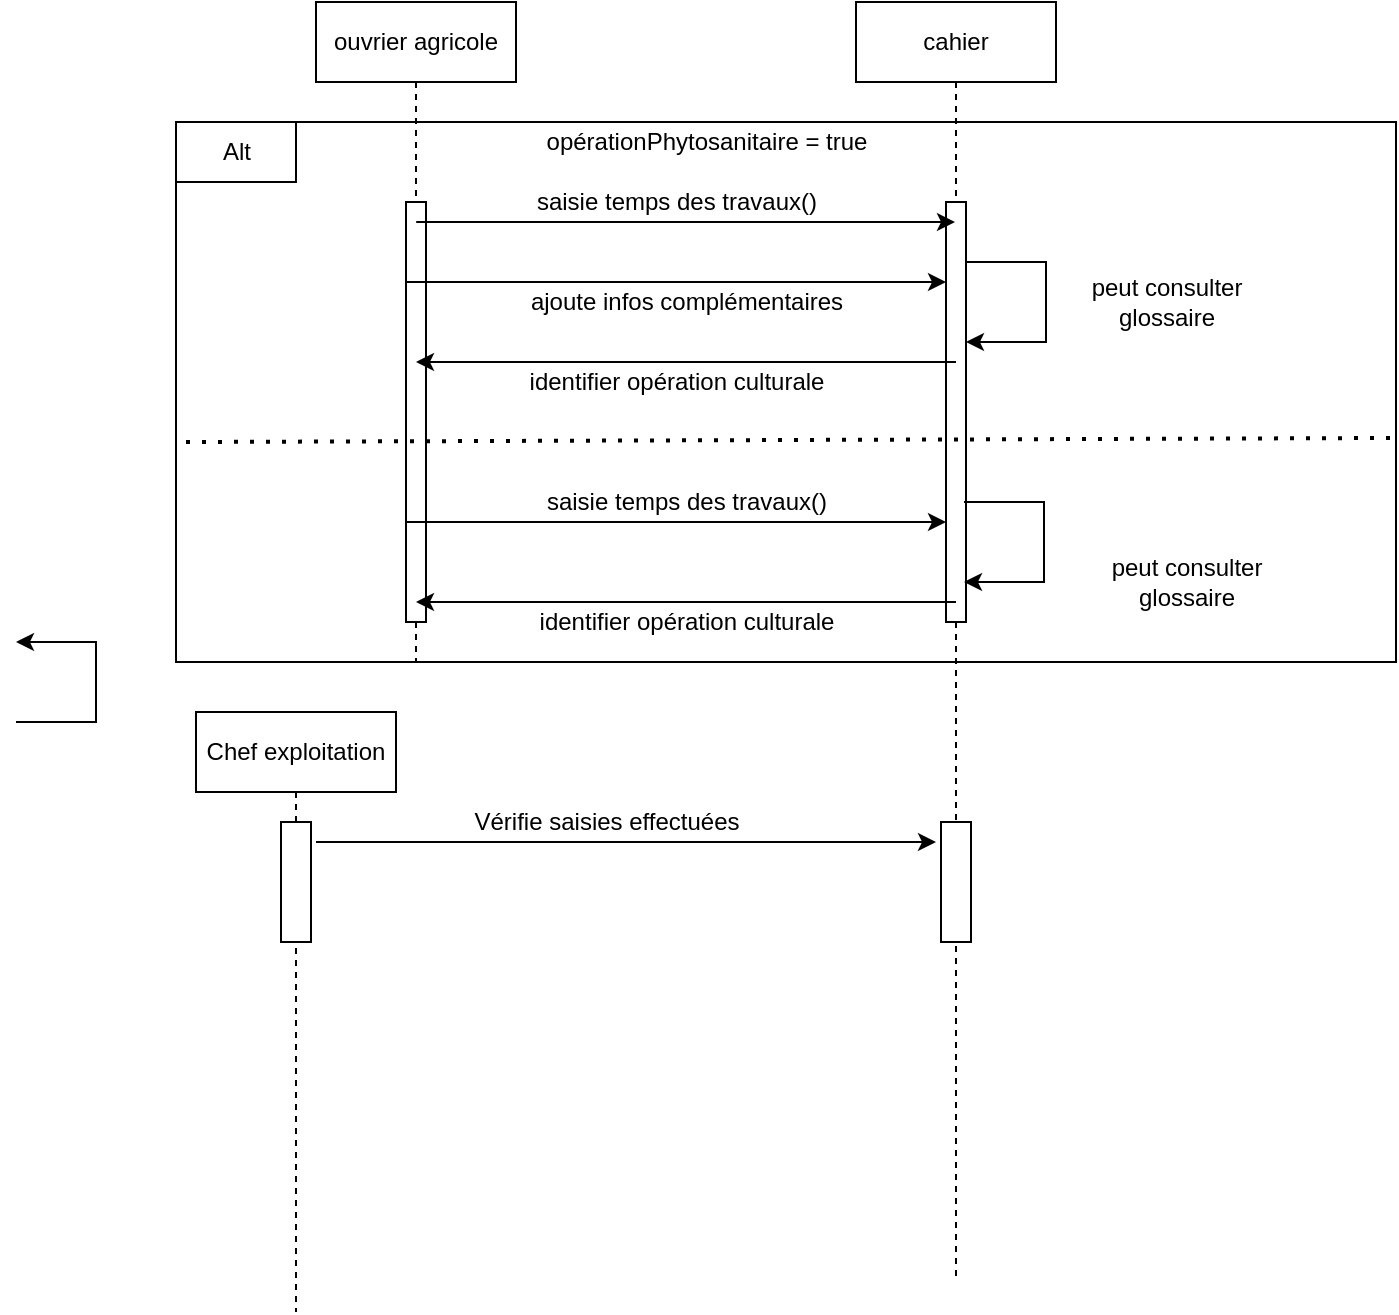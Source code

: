 <mxfile version="17.5.0" type="github">
  <diagram id="C5RBs43oDa-KdzZeNtuy" name="Page-1">
    <mxGraphModel dx="1412" dy="322" grid="1" gridSize="10" guides="1" tooltips="1" connect="1" arrows="1" fold="1" page="1" pageScale="1" pageWidth="827" pageHeight="1169" math="0" shadow="0">
      <root>
        <mxCell id="WIyWlLk6GJQsqaUBKTNV-0" />
        <mxCell id="WIyWlLk6GJQsqaUBKTNV-1" parent="WIyWlLk6GJQsqaUBKTNV-0" />
        <mxCell id="uOJeRLupAbfFzjK9G-Xe-120" value="" style="rounded=0;whiteSpace=wrap;html=1;sketch=0;strokeColor=default;" vertex="1" parent="WIyWlLk6GJQsqaUBKTNV-1">
          <mxGeometry y="140" width="610" height="270" as="geometry" />
        </mxCell>
        <mxCell id="uOJeRLupAbfFzjK9G-Xe-106" value="ouvrier agricole" style="shape=umlLifeline;perimeter=lifelinePerimeter;whiteSpace=wrap;html=1;container=1;collapsible=0;recursiveResize=0;outlineConnect=0;sketch=0;strokeColor=default;" vertex="1" parent="WIyWlLk6GJQsqaUBKTNV-1">
          <mxGeometry x="70" y="80" width="100" height="330" as="geometry" />
        </mxCell>
        <mxCell id="uOJeRLupAbfFzjK9G-Xe-124" value="" style="rounded=0;whiteSpace=wrap;html=1;sketch=0;strokeColor=default;" vertex="1" parent="uOJeRLupAbfFzjK9G-Xe-106">
          <mxGeometry x="45" y="100" width="10" height="210" as="geometry" />
        </mxCell>
        <mxCell id="uOJeRLupAbfFzjK9G-Xe-107" value="saisie temps des travaux()" style="text;html=1;align=center;verticalAlign=middle;resizable=0;points=[];autosize=1;strokeColor=none;fillColor=none;" vertex="1" parent="WIyWlLk6GJQsqaUBKTNV-1">
          <mxGeometry x="175" y="170" width="150" height="20" as="geometry" />
        </mxCell>
        <mxCell id="uOJeRLupAbfFzjK9G-Xe-108" value="cahier" style="shape=umlLifeline;perimeter=lifelinePerimeter;whiteSpace=wrap;html=1;container=1;collapsible=0;recursiveResize=0;outlineConnect=0;sketch=0;strokeColor=default;" vertex="1" parent="WIyWlLk6GJQsqaUBKTNV-1">
          <mxGeometry x="340" y="80" width="100" height="640" as="geometry" />
        </mxCell>
        <mxCell id="uOJeRLupAbfFzjK9G-Xe-125" value="" style="rounded=0;whiteSpace=wrap;html=1;sketch=0;strokeColor=default;" vertex="1" parent="uOJeRLupAbfFzjK9G-Xe-108">
          <mxGeometry x="45" y="100" width="10" height="210" as="geometry" />
        </mxCell>
        <mxCell id="uOJeRLupAbfFzjK9G-Xe-144" value="" style="endArrow=classic;html=1;rounded=0;" edge="1" parent="uOJeRLupAbfFzjK9G-Xe-108">
          <mxGeometry width="50" height="50" relative="1" as="geometry">
            <mxPoint x="55" y="130" as="sourcePoint" />
            <mxPoint x="55" y="170" as="targetPoint" />
            <Array as="points">
              <mxPoint x="95" y="130" />
              <mxPoint x="95" y="170" />
            </Array>
          </mxGeometry>
        </mxCell>
        <mxCell id="uOJeRLupAbfFzjK9G-Xe-153" value="" style="rounded=0;whiteSpace=wrap;html=1;sketch=0;strokeColor=default;" vertex="1" parent="uOJeRLupAbfFzjK9G-Xe-108">
          <mxGeometry x="42.5" y="410" width="15" height="60" as="geometry" />
        </mxCell>
        <mxCell id="uOJeRLupAbfFzjK9G-Xe-116" value="&lt;div&gt;peut consulter &lt;br&gt;&lt;/div&gt;&lt;div&gt;glossaire&lt;/div&gt;" style="text;html=1;align=center;verticalAlign=middle;resizable=0;points=[];autosize=1;strokeColor=none;fillColor=none;" vertex="1" parent="WIyWlLk6GJQsqaUBKTNV-1">
          <mxGeometry x="450" y="215" width="90" height="30" as="geometry" />
        </mxCell>
        <mxCell id="uOJeRLupAbfFzjK9G-Xe-117" value="" style="endArrow=classic;html=1;rounded=0;" edge="1" parent="WIyWlLk6GJQsqaUBKTNV-1">
          <mxGeometry width="50" height="50" relative="1" as="geometry">
            <mxPoint x="120.1" y="190" as="sourcePoint" />
            <mxPoint x="389.5" y="190" as="targetPoint" />
            <Array as="points">
              <mxPoint x="220" y="190" />
              <mxPoint x="340" y="190" />
            </Array>
          </mxGeometry>
        </mxCell>
        <mxCell id="uOJeRLupAbfFzjK9G-Xe-118" value="identifier opération culturale" style="text;html=1;align=center;verticalAlign=middle;resizable=0;points=[];autosize=1;strokeColor=none;fillColor=none;" vertex="1" parent="WIyWlLk6GJQsqaUBKTNV-1">
          <mxGeometry x="170" y="260" width="160" height="20" as="geometry" />
        </mxCell>
        <mxCell id="uOJeRLupAbfFzjK9G-Xe-122" value="opérationPhytosanitaire = true" style="text;html=1;align=center;verticalAlign=middle;resizable=0;points=[];autosize=1;strokeColor=none;fillColor=none;" vertex="1" parent="WIyWlLk6GJQsqaUBKTNV-1">
          <mxGeometry x="180" y="140" width="170" height="20" as="geometry" />
        </mxCell>
        <mxCell id="uOJeRLupAbfFzjK9G-Xe-127" value="ajoute infos complémentaires" style="text;html=1;align=center;verticalAlign=middle;resizable=0;points=[];autosize=1;strokeColor=none;fillColor=none;" vertex="1" parent="WIyWlLk6GJQsqaUBKTNV-1">
          <mxGeometry x="170" y="220" width="170" height="20" as="geometry" />
        </mxCell>
        <mxCell id="uOJeRLupAbfFzjK9G-Xe-129" value="" style="endArrow=none;dashed=1;html=1;dashPattern=1 3;strokeWidth=2;rounded=0;" edge="1" parent="WIyWlLk6GJQsqaUBKTNV-1">
          <mxGeometry width="50" height="50" relative="1" as="geometry">
            <mxPoint x="5" y="300" as="sourcePoint" />
            <mxPoint x="607" y="298" as="targetPoint" />
          </mxGeometry>
        </mxCell>
        <mxCell id="uOJeRLupAbfFzjK9G-Xe-135" value="&lt;div&gt;peut consulter&lt;/div&gt;&lt;div&gt;glossaire&lt;br&gt;&lt;/div&gt;" style="text;html=1;align=center;verticalAlign=middle;resizable=0;points=[];autosize=1;strokeColor=none;fillColor=none;" vertex="1" parent="WIyWlLk6GJQsqaUBKTNV-1">
          <mxGeometry x="460" y="355" width="90" height="30" as="geometry" />
        </mxCell>
        <mxCell id="uOJeRLupAbfFzjK9G-Xe-139" value="" style="rounded=0;whiteSpace=wrap;html=1;sketch=0;strokeColor=default;" vertex="1" parent="WIyWlLk6GJQsqaUBKTNV-1">
          <mxGeometry y="140" width="60" height="30" as="geometry" />
        </mxCell>
        <mxCell id="uOJeRLupAbfFzjK9G-Xe-137" value="identifier opération culturale" style="text;html=1;align=center;verticalAlign=middle;resizable=0;points=[];autosize=1;strokeColor=none;fillColor=none;" vertex="1" parent="WIyWlLk6GJQsqaUBKTNV-1">
          <mxGeometry x="175" y="380" width="160" height="20" as="geometry" />
        </mxCell>
        <mxCell id="uOJeRLupAbfFzjK9G-Xe-138" value="saisie temps des travaux()" style="text;html=1;align=center;verticalAlign=middle;resizable=0;points=[];autosize=1;strokeColor=none;fillColor=none;" vertex="1" parent="WIyWlLk6GJQsqaUBKTNV-1">
          <mxGeometry x="180" y="320" width="150" height="20" as="geometry" />
        </mxCell>
        <mxCell id="uOJeRLupAbfFzjK9G-Xe-140" value="Alt" style="text;html=1;align=center;verticalAlign=middle;resizable=0;points=[];autosize=1;strokeColor=none;fillColor=none;" vertex="1" parent="WIyWlLk6GJQsqaUBKTNV-1">
          <mxGeometry x="15" y="145" width="30" height="20" as="geometry" />
        </mxCell>
        <mxCell id="uOJeRLupAbfFzjK9G-Xe-141" value="" style="endArrow=classic;html=1;rounded=0;" edge="1" parent="WIyWlLk6GJQsqaUBKTNV-1">
          <mxGeometry width="50" height="50" relative="1" as="geometry">
            <mxPoint x="-80" y="440" as="sourcePoint" />
            <mxPoint x="-80" y="400" as="targetPoint" />
            <Array as="points">
              <mxPoint x="-40" y="440" />
              <mxPoint x="-40" y="400" />
            </Array>
          </mxGeometry>
        </mxCell>
        <mxCell id="uOJeRLupAbfFzjK9G-Xe-143" value="" style="endArrow=classic;html=1;rounded=0;" edge="1" parent="WIyWlLk6GJQsqaUBKTNV-1">
          <mxGeometry width="50" height="50" relative="1" as="geometry">
            <mxPoint x="394" y="330" as="sourcePoint" />
            <mxPoint x="394" y="370" as="targetPoint" />
            <Array as="points">
              <mxPoint x="434" y="330" />
              <mxPoint x="434" y="370" />
            </Array>
          </mxGeometry>
        </mxCell>
        <mxCell id="uOJeRLupAbfFzjK9G-Xe-145" value="" style="endArrow=classic;html=1;rounded=0;" edge="1" parent="WIyWlLk6GJQsqaUBKTNV-1">
          <mxGeometry width="50" height="50" relative="1" as="geometry">
            <mxPoint x="115" y="340" as="sourcePoint" />
            <mxPoint x="385" y="340" as="targetPoint" />
          </mxGeometry>
        </mxCell>
        <mxCell id="uOJeRLupAbfFzjK9G-Xe-146" value="" style="endArrow=classic;html=1;rounded=0;" edge="1" parent="WIyWlLk6GJQsqaUBKTNV-1">
          <mxGeometry width="50" height="50" relative="1" as="geometry">
            <mxPoint x="115" y="220.0" as="sourcePoint" />
            <mxPoint x="385" y="220.0" as="targetPoint" />
          </mxGeometry>
        </mxCell>
        <mxCell id="uOJeRLupAbfFzjK9G-Xe-147" value="" style="endArrow=classic;html=1;rounded=0;" edge="1" parent="WIyWlLk6GJQsqaUBKTNV-1">
          <mxGeometry width="50" height="50" relative="1" as="geometry">
            <mxPoint x="390" y="380.0" as="sourcePoint" />
            <mxPoint x="120" y="380.0" as="targetPoint" />
          </mxGeometry>
        </mxCell>
        <mxCell id="uOJeRLupAbfFzjK9G-Xe-148" value="" style="endArrow=classic;html=1;rounded=0;" edge="1" parent="WIyWlLk6GJQsqaUBKTNV-1">
          <mxGeometry width="50" height="50" relative="1" as="geometry">
            <mxPoint x="390" y="260.0" as="sourcePoint" />
            <mxPoint x="120" y="260.0" as="targetPoint" />
          </mxGeometry>
        </mxCell>
        <mxCell id="uOJeRLupAbfFzjK9G-Xe-150" value="Chef exploitation" style="shape=umlLifeline;perimeter=lifelinePerimeter;whiteSpace=wrap;html=1;container=1;collapsible=0;recursiveResize=0;outlineConnect=0;sketch=0;strokeColor=default;" vertex="1" parent="WIyWlLk6GJQsqaUBKTNV-1">
          <mxGeometry x="10" y="435" width="100" height="300" as="geometry" />
        </mxCell>
        <mxCell id="uOJeRLupAbfFzjK9G-Xe-152" value="" style="rounded=0;whiteSpace=wrap;html=1;sketch=0;strokeColor=default;" vertex="1" parent="uOJeRLupAbfFzjK9G-Xe-150">
          <mxGeometry x="42.5" y="55" width="15" height="60" as="geometry" />
        </mxCell>
        <mxCell id="uOJeRLupAbfFzjK9G-Xe-154" value="" style="endArrow=classic;html=1;rounded=0;" edge="1" parent="WIyWlLk6GJQsqaUBKTNV-1">
          <mxGeometry width="50" height="50" relative="1" as="geometry">
            <mxPoint x="70" y="500" as="sourcePoint" />
            <mxPoint x="380" y="500" as="targetPoint" />
          </mxGeometry>
        </mxCell>
        <mxCell id="uOJeRLupAbfFzjK9G-Xe-155" value="Vérifie saisies effectuées" style="text;html=1;align=center;verticalAlign=middle;resizable=0;points=[];autosize=1;strokeColor=none;fillColor=none;" vertex="1" parent="WIyWlLk6GJQsqaUBKTNV-1">
          <mxGeometry x="140" y="480" width="150" height="20" as="geometry" />
        </mxCell>
      </root>
    </mxGraphModel>
  </diagram>
</mxfile>
